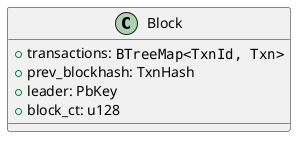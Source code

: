 @startuml
allowmixing

' `-`: private, `#`: protected, `~`: package private, `+`: public
class "Block" as bl {
  +transactions: ""BTreeMap<TxnId, Txn>""
  +prev_blockhash: TxnHash
  +leader: PbKey
  +block_ct: u128
}

@enduml